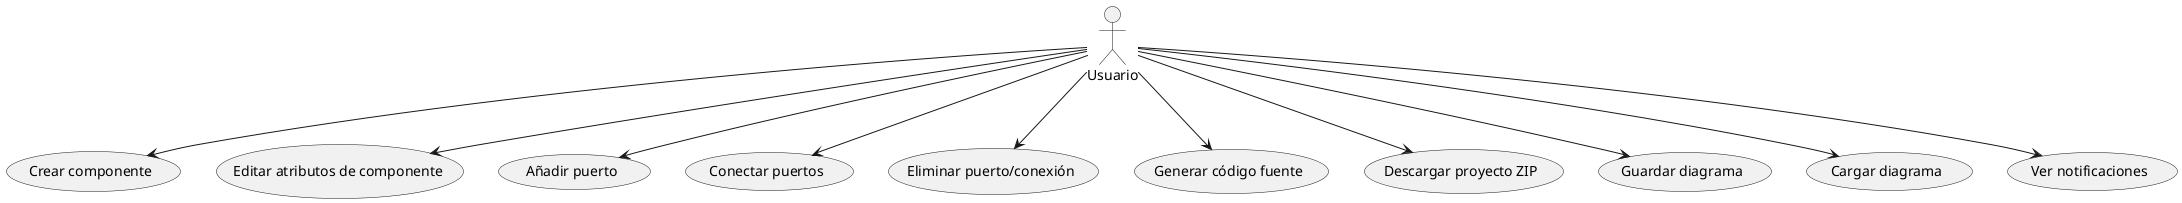 @startuml

actor Usuario

usecase "Crear componente" as UC1
usecase "Editar atributos de componente" as UC2
usecase "Añadir puerto" as UC3
usecase "Conectar puertos" as UC4
usecase "Eliminar puerto/conexión" as UC5
usecase "Generar código fuente" as UC6
usecase "Descargar proyecto ZIP" as UC7
usecase "Guardar diagrama" as UC8
usecase "Cargar diagrama" as UC9
usecase "Ver notificaciones" as UC10

Usuario --> UC1
Usuario --> UC2
Usuario --> UC3
Usuario --> UC4
Usuario --> UC5
Usuario --> UC6
Usuario --> UC7
Usuario --> UC8
Usuario --> UC9
Usuario --> UC10

@enduml